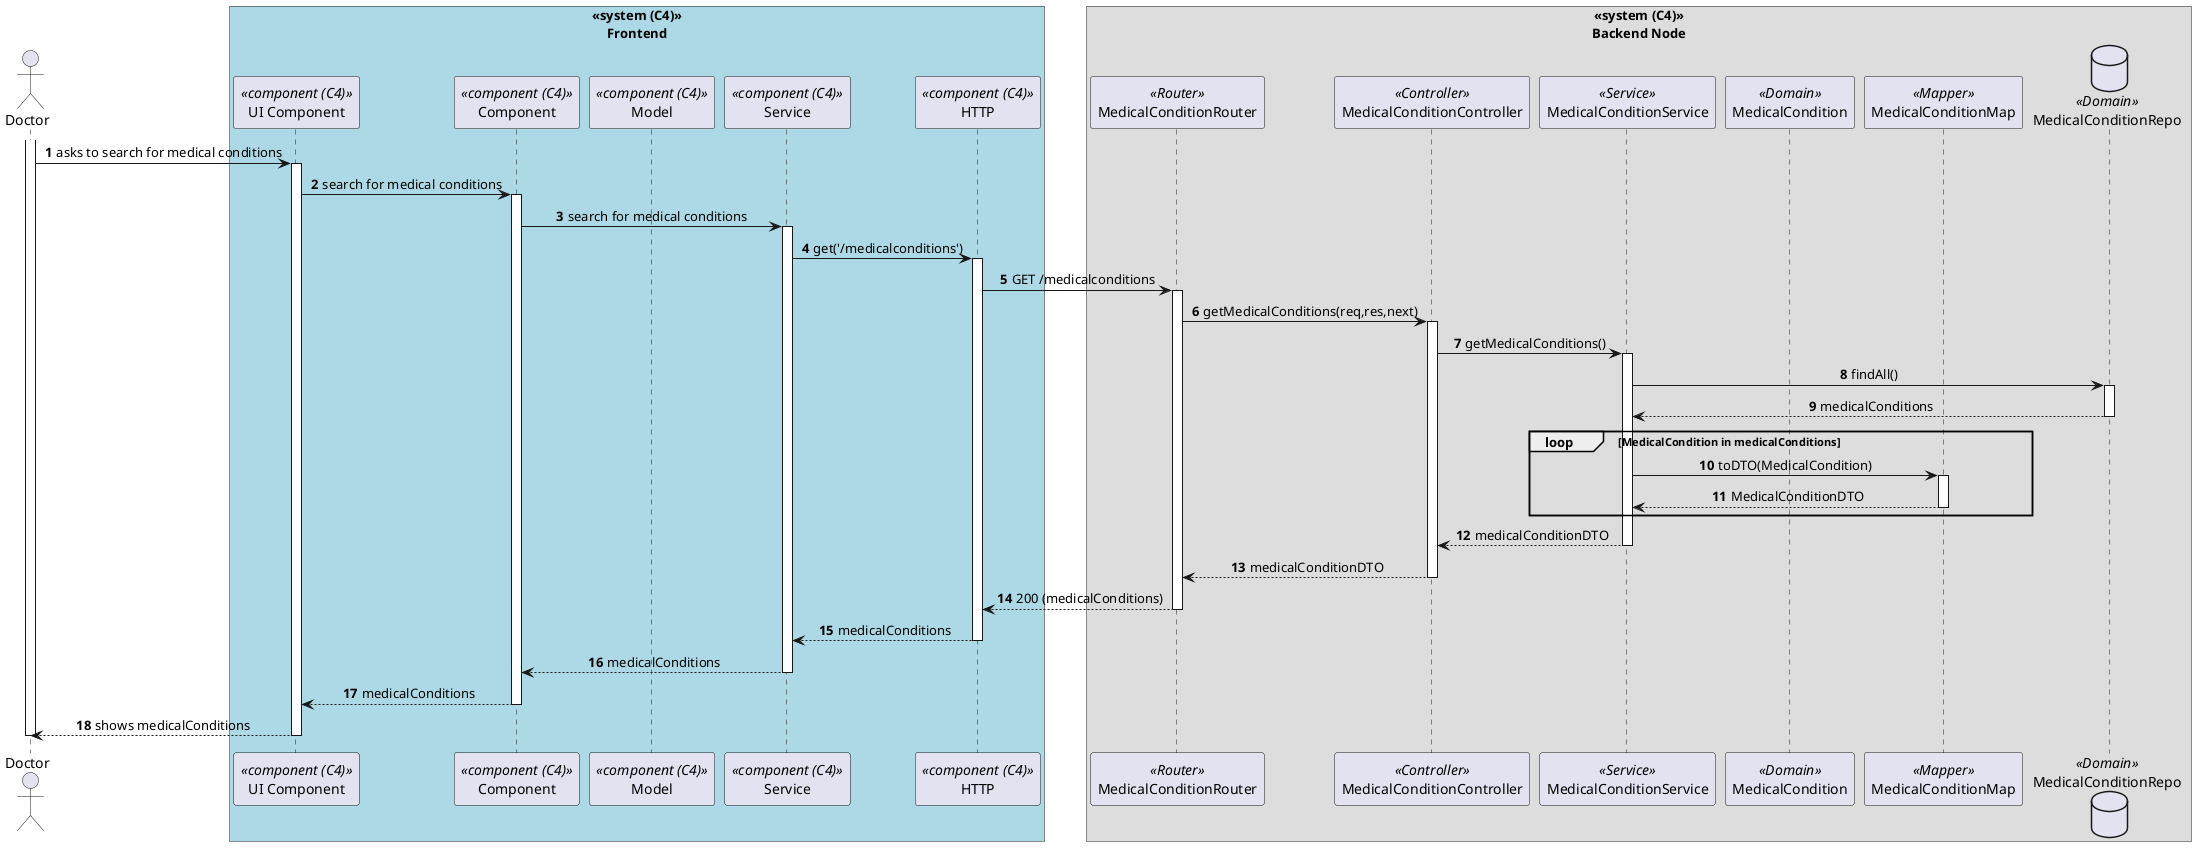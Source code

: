 @startuml process-view
autonumber
skinparam DefaultTextAlignment center
actor Doctor as "Doctor"

box "<<system (C4)>>\nFrontend"#LightBlue
    participant ComponentUI as "UI Component" <<component (C4)>>
    participant Component as "Component" <<component (C4)>>
    participant Model as "Model" <<component (C4)>>
    participant Service as "Service" <<component (C4)>>
    participant HTTP as "HTTP" <<component (C4)>>
end box

box "<<system (C4)>>\nBackend Node"
    participant Router as "MedicalConditionRouter"<<Router>>
    participant Controller as "MedicalConditionController"<<Controller>>
    participant Service_ as "MedicalConditionService"<<Service>>
    participant MedicalCondition as "MedicalCondition"<<Domain>>
    participant MedicalConditionMap as "MedicalConditionMap"<<Mapper>>
    database MedicalConditionRepo as "MedicalConditionRepo"<<Domain>>
end box

activate Doctor

    Doctor -> ComponentUI : asks to search for medical conditions

    activate ComponentUI

        ComponentUI -> Component : search for medical conditions

        activate Component
            
            Component -> Service : search for medical conditions
            activate Service

                Service -> HTTP : get('/medicalconditions')

                activate HTTP
                    HTTP -> Router : GET /medicalconditions

                    activate Router

                        Router -> Controller : getMedicalConditions(req,res,next)

                        activate Controller
                            Controller -> Service_ : getMedicalConditions()
                            
                            activate Service_

                                Service_ -> MedicalConditionRepo : findAll()

                                activate MedicalConditionRepo

                                    MedicalConditionRepo --> Service_ : medicalConditions

                                deactivate MedicalConditionRepo

                                loop MedicalCondition in medicalConditions
                                
                                    Service_ -> MedicalConditionMap : toDTO(MedicalCondition)

                                    activate MedicalConditionMap

                                        MedicalConditionMap --> Service_ : MedicalConditionDTO

                                    deactivate MedicalConditionMap

                                end
                                
                                Service_ --> Controller : medicalConditionDTO

                            deactivate Service_

                            Controller --> Router : medicalConditionDTO

                        deactivate Controller

                        Router --> HTTP : 200 (medicalConditions)

                    deactivate Router

                    HTTP --> Service : medicalConditions

                deactivate HTTP

                Service --> Component : medicalConditions

            deactivate Service

            Component --> ComponentUI : medicalConditions
        deactivate Component

    Doctor <-- ComponentUI : shows medicalConditions
    deactivate ComponentUI

deactivate Doctor

@enduml